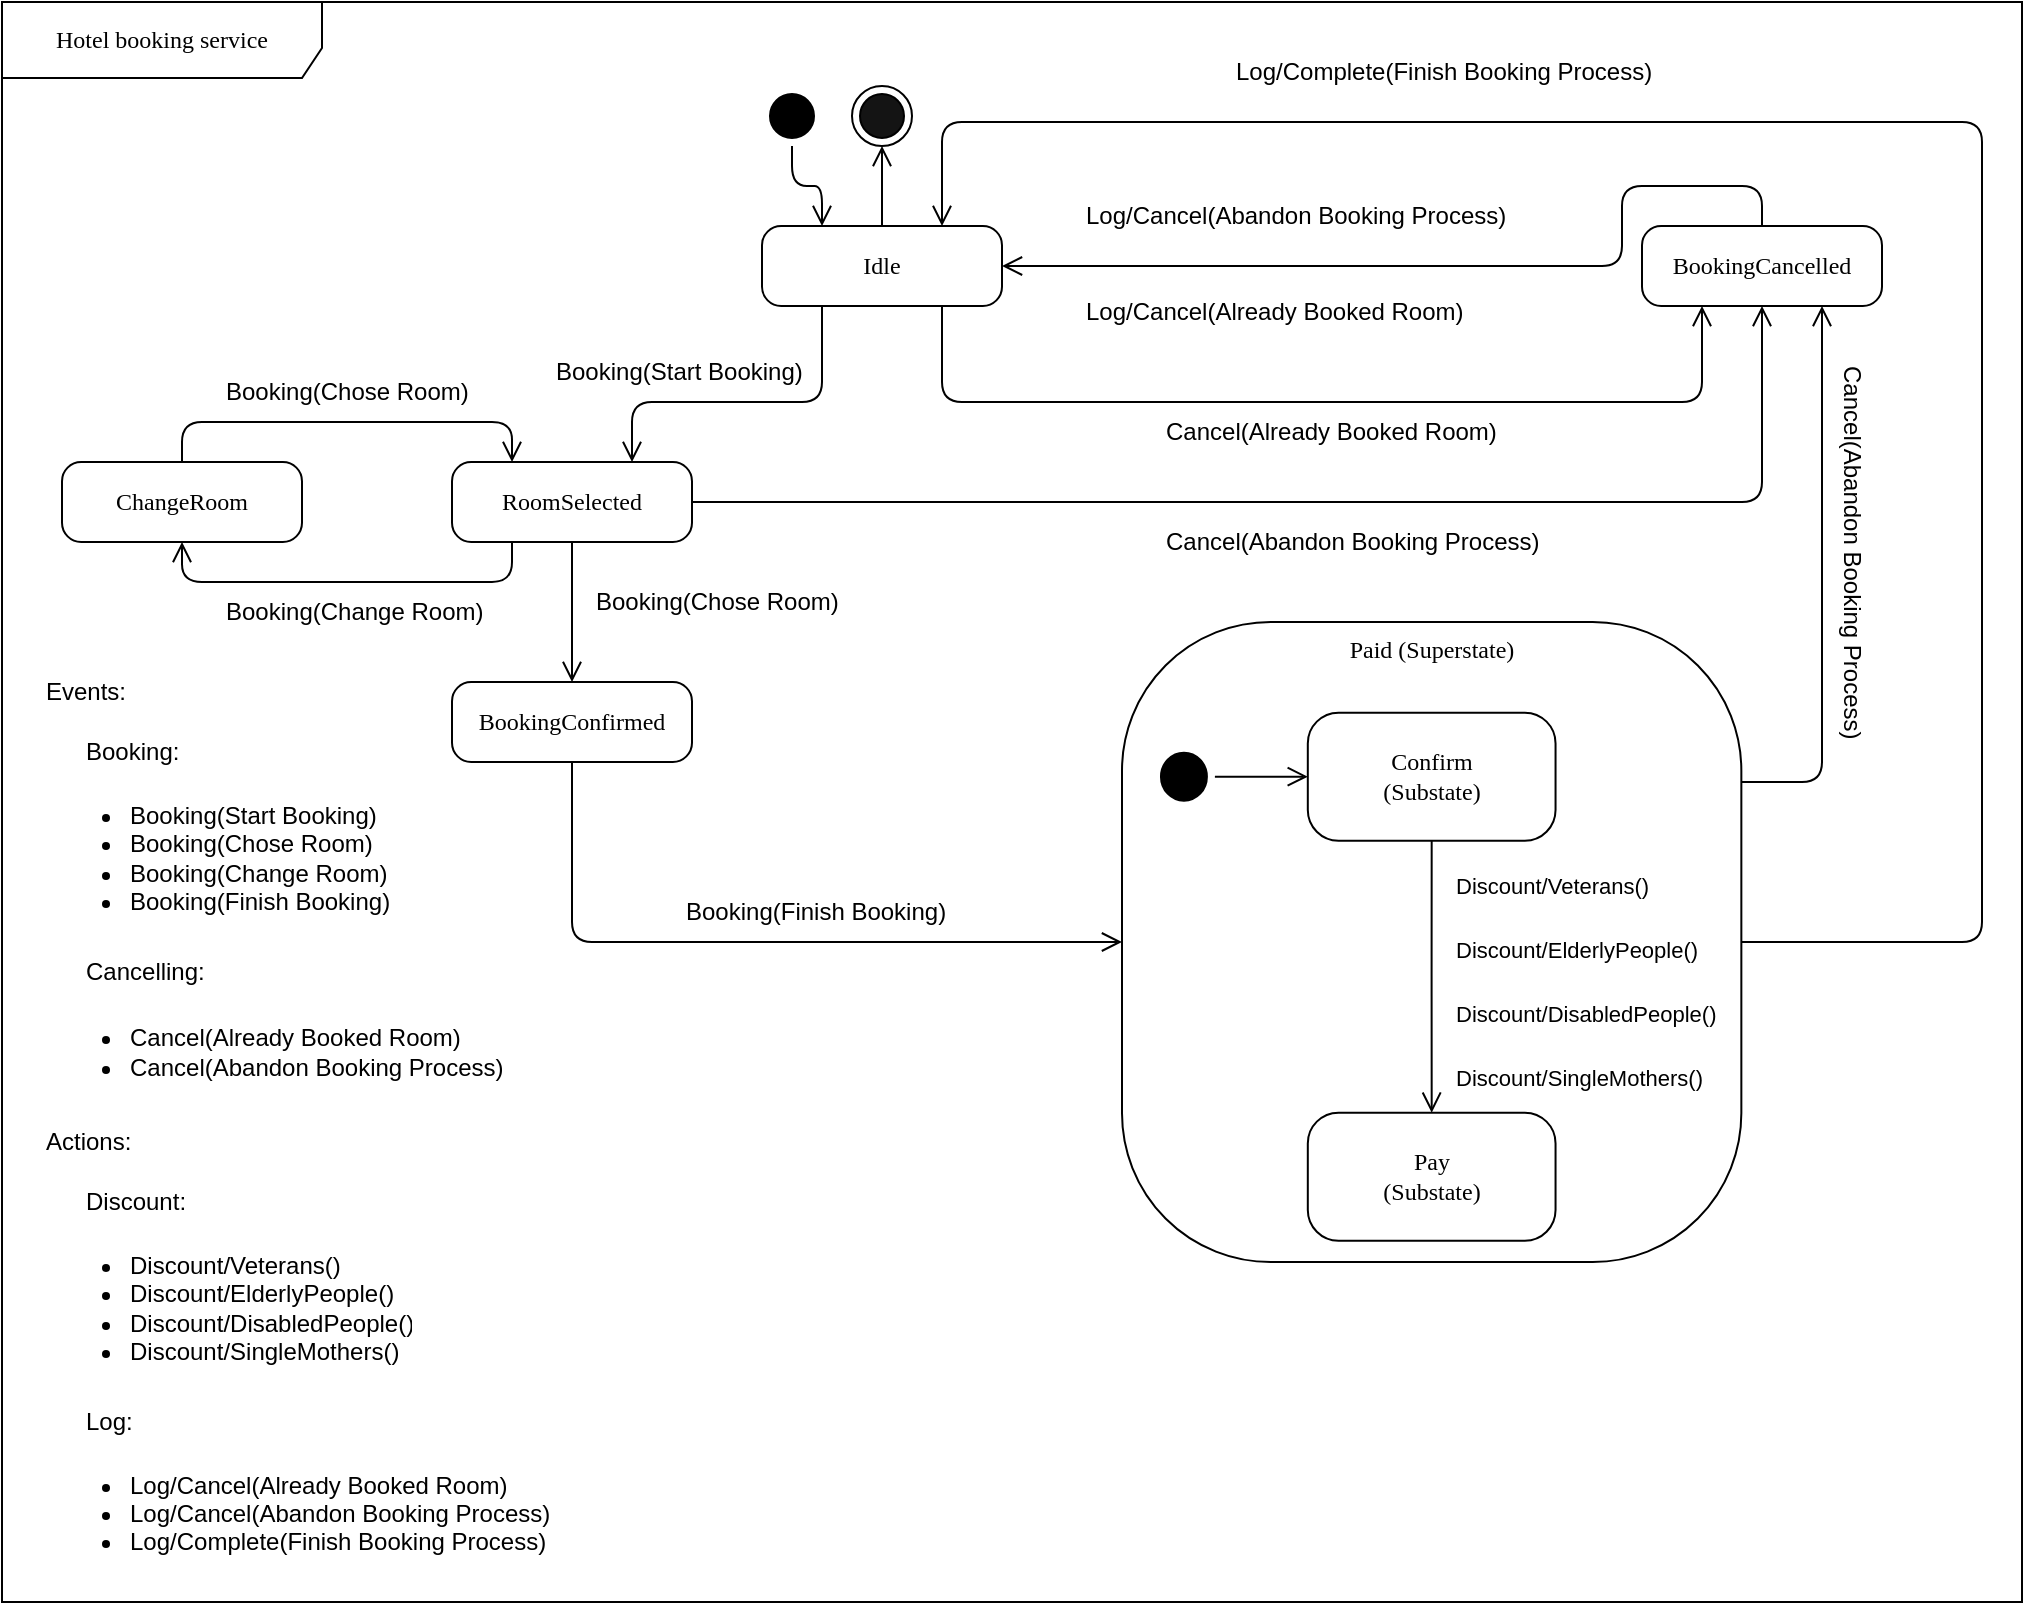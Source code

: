 <mxfile version="24.9.2">
  <diagram name="Page-1" id="V5H1fB20Eur3cs8W_2Rv">
    <mxGraphModel dx="1393" dy="773" grid="1" gridSize="10" guides="1" tooltips="1" connect="1" arrows="1" fold="1" page="1" pageScale="1" pageWidth="850" pageHeight="1100" math="0" shadow="0">
      <root>
        <mxCell id="0" />
        <mxCell id="1" parent="0" />
        <mxCell id="B95HNSGTWGggeoni3Ynj-1" value="Hotel booking service" style="shape=umlFrame;whiteSpace=wrap;html=1;rounded=1;shadow=0;comic=0;labelBackgroundColor=none;strokeWidth=1;fontFamily=Verdana;fontSize=12;align=center;width=160;height=38;" parent="1" vertex="1">
          <mxGeometry x="300" y="110" width="1010" height="800" as="geometry" />
        </mxCell>
        <mxCell id="B95HNSGTWGggeoni3Ynj-2" value="Idle" style="rounded=1;whiteSpace=wrap;html=1;arcSize=24;shadow=0;comic=0;labelBackgroundColor=none;fontFamily=Verdana;fontSize=12;align=center;" parent="1" vertex="1">
          <mxGeometry x="680" y="222" width="120" height="40" as="geometry" />
        </mxCell>
        <mxCell id="B95HNSGTWGggeoni3Ynj-3" value="RoomSelected " style="rounded=1;whiteSpace=wrap;html=1;arcSize=24;shadow=0;comic=0;labelBackgroundColor=none;fontFamily=Verdana;fontSize=12;align=center;" parent="1" vertex="1">
          <mxGeometry x="525" y="340" width="120" height="40" as="geometry" />
        </mxCell>
        <mxCell id="B95HNSGTWGggeoni3Ynj-4" value="BookingConfirmed " style="rounded=1;whiteSpace=wrap;html=1;arcSize=24;shadow=0;comic=0;labelBackgroundColor=none;fontFamily=Verdana;fontSize=12;align=center;" parent="1" vertex="1">
          <mxGeometry x="525" y="450" width="120" height="40" as="geometry" />
        </mxCell>
        <mxCell id="B95HNSGTWGggeoni3Ynj-5" value="ChangeRoom " style="rounded=1;whiteSpace=wrap;html=1;arcSize=24;shadow=0;comic=0;labelBackgroundColor=none;fontFamily=Verdana;fontSize=12;align=center;" parent="1" vertex="1">
          <mxGeometry x="330" y="340" width="120" height="40" as="geometry" />
        </mxCell>
        <mxCell id="B95HNSGTWGggeoni3Ynj-6" value="BookingCancelled " style="rounded=1;whiteSpace=wrap;html=1;arcSize=24;shadow=0;comic=0;labelBackgroundColor=none;fontFamily=Verdana;fontSize=12;align=center;" parent="1" vertex="1">
          <mxGeometry x="1120" y="222" width="120" height="40" as="geometry" />
        </mxCell>
        <mxCell id="B95HNSGTWGggeoni3Ynj-7" value="" style="group" parent="1" vertex="1" connectable="0">
          <mxGeometry x="860" y="420" width="320" height="320" as="geometry" />
        </mxCell>
        <mxCell id="B95HNSGTWGggeoni3Ynj-8" value="Paid (Superstate)" style="rounded=1;whiteSpace=wrap;html=1;arcSize=24;shadow=0;comic=0;labelBackgroundColor=none;fontFamily=Verdana;fontSize=12;align=center;verticalAlign=top;" parent="B95HNSGTWGggeoni3Ynj-7" vertex="1">
          <mxGeometry width="309.677" height="320" as="geometry" />
        </mxCell>
        <mxCell id="B95HNSGTWGggeoni3Ynj-9" value="Confirm&lt;div&gt;(Substate)&lt;/div&gt;" style="rounded=1;whiteSpace=wrap;html=1;arcSize=24;shadow=0;comic=0;labelBackgroundColor=none;fontFamily=Verdana;fontSize=12;align=center;" parent="B95HNSGTWGggeoni3Ynj-7" vertex="1">
          <mxGeometry x="92.903" y="45.333" width="123.871" height="64" as="geometry" />
        </mxCell>
        <mxCell id="B95HNSGTWGggeoni3Ynj-10" value="Pay&lt;div&gt;(Substate)&lt;/div&gt;" style="rounded=1;whiteSpace=wrap;html=1;arcSize=24;shadow=0;comic=0;labelBackgroundColor=none;fontFamily=Verdana;fontSize=12;align=center;" parent="B95HNSGTWGggeoni3Ynj-7" vertex="1">
          <mxGeometry x="92.903" y="245.333" width="123.871" height="64" as="geometry" />
        </mxCell>
        <mxCell id="B95HNSGTWGggeoni3Ynj-11" style="edgeStyle=orthogonalEdgeStyle;html=1;labelBackgroundColor=none;endArrow=open;endSize=8;fontFamily=Verdana;fontSize=12;align=left;exitX=0.5;exitY=1;exitDx=0;exitDy=0;" parent="B95HNSGTWGggeoni3Ynj-7" source="B95HNSGTWGggeoni3Ynj-9" target="B95HNSGTWGggeoni3Ynj-10" edge="1">
          <mxGeometry relative="1" as="geometry">
            <mxPoint x="-258.065" y="149.333" as="sourcePoint" />
            <mxPoint x="-72.258" y="149.333" as="targetPoint" />
            <Array as="points" />
          </mxGeometry>
        </mxCell>
        <mxCell id="B95HNSGTWGggeoni3Ynj-12" value="Discount/Veterans()" style="text;html=1;align=left;verticalAlign=middle;resizable=0;points=[];autosize=1;strokeColor=none;fillColor=none;fontSize=11;" parent="B95HNSGTWGggeoni3Ynj-7" vertex="1">
          <mxGeometry x="165.161" y="117.333" width="120" height="30" as="geometry" />
        </mxCell>
        <mxCell id="B95HNSGTWGggeoni3Ynj-13" value="Discount/ElderlyPeople()" style="text;html=1;align=left;verticalAlign=middle;resizable=0;points=[];autosize=1;strokeColor=none;fillColor=none;fontSize=11;" parent="B95HNSGTWGggeoni3Ynj-7" vertex="1">
          <mxGeometry x="165.161" y="149.333" width="140" height="30" as="geometry" />
        </mxCell>
        <mxCell id="B95HNSGTWGggeoni3Ynj-14" value="Discount/DisabledPeople()" style="text;html=1;align=left;verticalAlign=middle;resizable=0;points=[];autosize=1;strokeColor=none;fillColor=none;fontSize=11;" parent="B95HNSGTWGggeoni3Ynj-7" vertex="1">
          <mxGeometry x="165.161" y="181.333" width="150" height="30" as="geometry" />
        </mxCell>
        <mxCell id="B95HNSGTWGggeoni3Ynj-15" value="Discount/SingleMothers()" style="text;html=1;align=left;verticalAlign=middle;resizable=0;points=[];autosize=1;strokeColor=none;fillColor=none;fontSize=11;" parent="B95HNSGTWGggeoni3Ynj-7" vertex="1">
          <mxGeometry x="165.161" y="213.333" width="150" height="30" as="geometry" />
        </mxCell>
        <mxCell id="B95HNSGTWGggeoni3Ynj-16" value="" style="ellipse;html=1;shape=startState;rounded=1;shadow=0;comic=0;labelBackgroundColor=none;fontFamily=Verdana;fontSize=12;align=center;direction=south;fillStyle=auto;fillColor=#000000;" parent="B95HNSGTWGggeoni3Ynj-7" vertex="1">
          <mxGeometry x="15.484" y="61.333" width="30.968" height="32" as="geometry" />
        </mxCell>
        <mxCell id="B95HNSGTWGggeoni3Ynj-17" style="edgeStyle=orthogonalEdgeStyle;html=1;labelBackgroundColor=none;endArrow=open;endSize=8;fontFamily=Verdana;fontSize=12;align=left;entryX=0;entryY=0.5;entryDx=0;entryDy=0;" parent="B95HNSGTWGggeoni3Ynj-7" source="B95HNSGTWGggeoni3Ynj-16" target="B95HNSGTWGggeoni3Ynj-9" edge="1">
          <mxGeometry relative="1" as="geometry">
            <mxPoint x="87.742" y="77.333" as="targetPoint" />
          </mxGeometry>
        </mxCell>
        <mxCell id="B95HNSGTWGggeoni3Ynj-18" value="" style="ellipse;html=1;shape=startState;rounded=1;shadow=0;comic=0;labelBackgroundColor=none;fontFamily=Verdana;fontSize=12;align=center;direction=south;fillStyle=auto;fillColor=#000000;" parent="1" vertex="1">
          <mxGeometry x="680" y="152" width="30" height="30" as="geometry" />
        </mxCell>
        <mxCell id="B95HNSGTWGggeoni3Ynj-19" style="edgeStyle=orthogonalEdgeStyle;html=1;labelBackgroundColor=none;endArrow=open;endSize=8;fontFamily=Verdana;fontSize=12;align=left;entryX=0.25;entryY=0;entryDx=0;entryDy=0;" parent="1" source="B95HNSGTWGggeoni3Ynj-18" target="B95HNSGTWGggeoni3Ynj-2" edge="1">
          <mxGeometry relative="1" as="geometry">
            <mxPoint x="580" y="141" as="targetPoint" />
            <Array as="points">
              <mxPoint x="695" y="202" />
              <mxPoint x="710" y="202" />
            </Array>
          </mxGeometry>
        </mxCell>
        <mxCell id="B95HNSGTWGggeoni3Ynj-20" value="" style="ellipse;html=1;shape=endState;rounded=1;shadow=0;comic=0;labelBackgroundColor=none;fontFamily=Verdana;fontSize=12;align=center;fillColor=#141414;" parent="1" vertex="1">
          <mxGeometry x="725" y="152" width="30" height="30" as="geometry" />
        </mxCell>
        <mxCell id="B95HNSGTWGggeoni3Ynj-21" style="edgeStyle=elbowEdgeStyle;html=1;labelBackgroundColor=none;endArrow=open;endSize=8;fontFamily=Verdana;fontSize=12;align=left;exitX=0.5;exitY=0;exitDx=0;exitDy=0;" parent="1" source="B95HNSGTWGggeoni3Ynj-2" target="B95HNSGTWGggeoni3Ynj-20" edge="1">
          <mxGeometry relative="1" as="geometry">
            <mxPoint x="490" y="169" as="sourcePoint" />
          </mxGeometry>
        </mxCell>
        <mxCell id="B95HNSGTWGggeoni3Ynj-22" value="Cancel(Already Booked Room)" style="text;html=1;align=left;verticalAlign=middle;resizable=0;points=[];autosize=1;strokeColor=none;fillColor=none;" parent="1" vertex="1">
          <mxGeometry x="880" y="310" width="190" height="30" as="geometry" />
        </mxCell>
        <mxCell id="B95HNSGTWGggeoni3Ynj-23" style="edgeStyle=orthogonalEdgeStyle;html=1;labelBackgroundColor=none;endArrow=open;endSize=8;fontFamily=Verdana;fontSize=12;align=left;exitX=1;exitY=0.5;exitDx=0;exitDy=0;entryX=0.5;entryY=1;entryDx=0;entryDy=0;" parent="1" source="B95HNSGTWGggeoni3Ynj-3" target="B95HNSGTWGggeoni3Ynj-6" edge="1">
          <mxGeometry relative="1" as="geometry">
            <mxPoint x="770" y="430" as="sourcePoint" />
            <mxPoint x="1190" y="290" as="targetPoint" />
            <Array as="points" />
          </mxGeometry>
        </mxCell>
        <mxCell id="B95HNSGTWGggeoni3Ynj-24" value="Cancel(Abandon Booking Process)" style="text;html=1;align=left;verticalAlign=middle;resizable=0;points=[];autosize=1;strokeColor=none;fillColor=none;" parent="1" vertex="1">
          <mxGeometry x="880" y="365" width="210" height="30" as="geometry" />
        </mxCell>
        <mxCell id="B95HNSGTWGggeoni3Ynj-25" style="edgeStyle=orthogonalEdgeStyle;html=1;labelBackgroundColor=none;endArrow=open;endSize=8;fontFamily=Verdana;fontSize=12;align=left;entryX=0.75;entryY=0;entryDx=0;entryDy=0;exitX=0.25;exitY=1;exitDx=0;exitDy=0;" parent="1" source="B95HNSGTWGggeoni3Ynj-2" target="B95HNSGTWGggeoni3Ynj-3" edge="1">
          <mxGeometry relative="1" as="geometry">
            <mxPoint x="440" y="310" as="sourcePoint" />
            <mxPoint x="620" y="310" as="targetPoint" />
            <Array as="points">
              <mxPoint x="710" y="310" />
              <mxPoint x="615" y="310" />
            </Array>
          </mxGeometry>
        </mxCell>
        <mxCell id="B95HNSGTWGggeoni3Ynj-26" style="edgeStyle=orthogonalEdgeStyle;html=1;labelBackgroundColor=none;endArrow=open;endSize=8;fontFamily=Verdana;fontSize=12;align=left;exitX=0.75;exitY=1;exitDx=0;exitDy=0;entryX=0.25;entryY=1;entryDx=0;entryDy=0;" parent="1" source="B95HNSGTWGggeoni3Ynj-2" target="B95HNSGTWGggeoni3Ynj-6" edge="1">
          <mxGeometry relative="1" as="geometry">
            <mxPoint x="970" y="292" as="sourcePoint" />
            <mxPoint x="1150" y="292" as="targetPoint" />
            <Array as="points">
              <mxPoint x="770" y="310" />
              <mxPoint x="1150" y="310" />
            </Array>
          </mxGeometry>
        </mxCell>
        <mxCell id="B95HNSGTWGggeoni3Ynj-27" style="edgeStyle=orthogonalEdgeStyle;html=1;labelBackgroundColor=none;endArrow=open;endSize=8;fontFamily=Verdana;fontSize=12;align=left;exitX=0.5;exitY=0;exitDx=0;exitDy=0;entryX=1;entryY=0.5;entryDx=0;entryDy=0;" parent="1" source="B95HNSGTWGggeoni3Ynj-6" target="B95HNSGTWGggeoni3Ynj-2" edge="1">
          <mxGeometry relative="1" as="geometry">
            <mxPoint x="960" y="152" as="sourcePoint" />
            <mxPoint x="1180" y="152" as="targetPoint" />
            <Array as="points">
              <mxPoint x="1180" y="202" />
              <mxPoint x="1110" y="202" />
              <mxPoint x="1110" y="242" />
            </Array>
          </mxGeometry>
        </mxCell>
        <mxCell id="B95HNSGTWGggeoni3Ynj-28" style="edgeStyle=orthogonalEdgeStyle;html=1;labelBackgroundColor=none;endArrow=open;endSize=8;fontFamily=Verdana;fontSize=12;align=left;entryX=0.5;entryY=0;entryDx=0;entryDy=0;exitX=0.5;exitY=1;exitDx=0;exitDy=0;" parent="1" source="B95HNSGTWGggeoni3Ynj-3" target="B95HNSGTWGggeoni3Ynj-4" edge="1">
          <mxGeometry relative="1" as="geometry">
            <mxPoint x="865" y="430" as="sourcePoint" />
            <mxPoint x="1045" y="430" as="targetPoint" />
            <Array as="points">
              <mxPoint x="585" y="410" />
              <mxPoint x="585" y="410" />
            </Array>
          </mxGeometry>
        </mxCell>
        <mxCell id="B95HNSGTWGggeoni3Ynj-29" style="edgeStyle=orthogonalEdgeStyle;html=1;labelBackgroundColor=none;endArrow=open;endSize=8;fontFamily=Verdana;fontSize=12;align=left;entryX=0.25;entryY=0;entryDx=0;entryDy=0;exitX=0.5;exitY=0;exitDx=0;exitDy=0;" parent="1" source="B95HNSGTWGggeoni3Ynj-5" target="B95HNSGTWGggeoni3Ynj-3" edge="1">
          <mxGeometry relative="1" as="geometry">
            <mxPoint x="395" y="324.79" as="sourcePoint" />
            <mxPoint x="575" y="324.79" as="targetPoint" />
            <Array as="points">
              <mxPoint x="390" y="320" />
              <mxPoint x="555" y="320" />
            </Array>
          </mxGeometry>
        </mxCell>
        <mxCell id="B95HNSGTWGggeoni3Ynj-30" style="edgeStyle=orthogonalEdgeStyle;html=1;labelBackgroundColor=none;endArrow=open;endSize=8;fontFamily=Verdana;fontSize=12;align=left;entryX=0.5;entryY=1;entryDx=0;entryDy=0;exitX=0.25;exitY=1;exitDx=0;exitDy=0;" parent="1" source="B95HNSGTWGggeoni3Ynj-3" target="B95HNSGTWGggeoni3Ynj-5" edge="1">
          <mxGeometry relative="1" as="geometry">
            <mxPoint x="375" y="420" as="sourcePoint" />
            <mxPoint x="555" y="420" as="targetPoint" />
            <Array as="points">
              <mxPoint x="555" y="400" />
              <mxPoint x="390" y="400" />
            </Array>
          </mxGeometry>
        </mxCell>
        <mxCell id="B95HNSGTWGggeoni3Ynj-31" style="edgeStyle=orthogonalEdgeStyle;html=1;labelBackgroundColor=none;endArrow=open;endSize=8;fontFamily=Verdana;fontSize=12;align=left;exitX=1;exitY=0.5;exitDx=0;exitDy=0;entryX=0.75;entryY=0;entryDx=0;entryDy=0;" parent="1" source="B95HNSGTWGggeoni3Ynj-8" target="B95HNSGTWGggeoni3Ynj-2" edge="1">
          <mxGeometry relative="1" as="geometry">
            <mxPoint x="1260" y="590" as="sourcePoint" />
            <mxPoint x="1440" y="590" as="targetPoint" />
            <Array as="points">
              <mxPoint x="1290" y="580" />
              <mxPoint x="1290" y="170" />
              <mxPoint x="770" y="170" />
            </Array>
          </mxGeometry>
        </mxCell>
        <mxCell id="B95HNSGTWGggeoni3Ynj-32" style="edgeStyle=orthogonalEdgeStyle;html=1;labelBackgroundColor=none;endArrow=open;endSize=8;fontFamily=Verdana;fontSize=12;align=left;entryX=0;entryY=0.5;entryDx=0;entryDy=0;exitX=0.5;exitY=1;exitDx=0;exitDy=0;" parent="1" source="B95HNSGTWGggeoni3Ynj-4" target="B95HNSGTWGggeoni3Ynj-8" edge="1">
          <mxGeometry relative="1" as="geometry">
            <mxPoint x="600" y="530" as="sourcePoint" />
            <mxPoint x="780" y="530" as="targetPoint" />
            <Array as="points">
              <mxPoint x="585" y="580" />
            </Array>
          </mxGeometry>
        </mxCell>
        <mxCell id="B95HNSGTWGggeoni3Ynj-33" style="edgeStyle=orthogonalEdgeStyle;html=1;labelBackgroundColor=none;endArrow=open;endSize=8;fontFamily=Verdana;fontSize=12;align=left;exitX=1;exitY=0.25;exitDx=0;exitDy=0;entryX=0.75;entryY=1;entryDx=0;entryDy=0;" parent="1" source="B95HNSGTWGggeoni3Ynj-8" target="B95HNSGTWGggeoni3Ynj-6" edge="1">
          <mxGeometry relative="1" as="geometry">
            <mxPoint x="1230" y="515" as="sourcePoint" />
            <mxPoint x="1250" y="320" as="targetPoint" />
            <Array as="points">
              <mxPoint x="1210" y="500" />
            </Array>
          </mxGeometry>
        </mxCell>
        <mxCell id="B95HNSGTWGggeoni3Ynj-34" value="Cancel(Abandon Booking Process)" style="text;html=1;align=left;verticalAlign=middle;resizable=0;points=[];autosize=1;strokeColor=none;fillColor=none;rotation=90;" parent="1" vertex="1">
          <mxGeometry x="1120" y="380" width="210" height="30" as="geometry" />
        </mxCell>
        <mxCell id="B95HNSGTWGggeoni3Ynj-35" value="Log/Complete(Finish Booking Process)" style="text;html=1;align=left;verticalAlign=middle;resizable=0;points=[];autosize=1;strokeColor=none;fillColor=none;" parent="1" vertex="1">
          <mxGeometry x="915" y="130" width="230" height="30" as="geometry" />
        </mxCell>
        <mxCell id="B95HNSGTWGggeoni3Ynj-36" value="Log/Cancel(Abandon Booking Process)" style="text;html=1;align=left;verticalAlign=middle;resizable=0;points=[];autosize=1;strokeColor=none;fillColor=none;" parent="1" vertex="1">
          <mxGeometry x="840" y="202" width="230" height="30" as="geometry" />
        </mxCell>
        <mxCell id="B95HNSGTWGggeoni3Ynj-37" value="Log/Cancel(Already Booked Room)" style="text;html=1;align=left;verticalAlign=middle;resizable=0;points=[];autosize=1;strokeColor=none;fillColor=none;" parent="1" vertex="1">
          <mxGeometry x="840" y="250" width="210" height="30" as="geometry" />
        </mxCell>
        <mxCell id="B95HNSGTWGggeoni3Ynj-38" value="Booking(Change Room)" style="text;html=1;align=left;verticalAlign=middle;resizable=0;points=[];autosize=1;strokeColor=none;fillColor=none;" parent="1" vertex="1">
          <mxGeometry x="410" y="400" width="150" height="30" as="geometry" />
        </mxCell>
        <mxCell id="B95HNSGTWGggeoni3Ynj-39" value="Booking(Chose Room)" style="text;html=1;align=left;verticalAlign=middle;resizable=0;points=[];autosize=1;strokeColor=none;fillColor=none;" parent="1" vertex="1">
          <mxGeometry x="410" y="290" width="140" height="30" as="geometry" />
        </mxCell>
        <mxCell id="B95HNSGTWGggeoni3Ynj-40" value="Booking(Chose Room)" style="text;html=1;align=left;verticalAlign=middle;resizable=0;points=[];autosize=1;strokeColor=none;fillColor=none;" parent="1" vertex="1">
          <mxGeometry x="595" y="395" width="140" height="30" as="geometry" />
        </mxCell>
        <mxCell id="B95HNSGTWGggeoni3Ynj-41" value="Booking(Start Booking)" style="text;html=1;align=left;verticalAlign=middle;resizable=0;points=[];autosize=1;strokeColor=none;fillColor=none;" parent="1" vertex="1">
          <mxGeometry x="575" y="280" width="150" height="30" as="geometry" />
        </mxCell>
        <mxCell id="B95HNSGTWGggeoni3Ynj-42" value="Booking(Finish Booking)" style="text;html=1;align=left;verticalAlign=middle;resizable=0;points=[];autosize=1;strokeColor=none;fillColor=none;" parent="1" vertex="1">
          <mxGeometry x="640" y="550" width="150" height="30" as="geometry" />
        </mxCell>
        <mxCell id="B95HNSGTWGggeoni3Ynj-43" value="" style="group" parent="1" vertex="1" connectable="0">
          <mxGeometry x="320" y="440" width="265" height="450" as="geometry" />
        </mxCell>
        <mxCell id="B95HNSGTWGggeoni3Ynj-44" value="Events:" style="text;html=1;align=left;verticalAlign=middle;resizable=0;points=[];autosize=1;strokeColor=none;fillColor=none;" parent="B95HNSGTWGggeoni3Ynj-43" vertex="1">
          <mxGeometry width="60" height="30" as="geometry" />
        </mxCell>
        <mxCell id="B95HNSGTWGggeoni3Ynj-45" value="Booking:" style="text;html=1;align=left;verticalAlign=middle;resizable=0;points=[];autosize=1;strokeColor=none;fillColor=none;" parent="B95HNSGTWGggeoni3Ynj-43" vertex="1">
          <mxGeometry x="20" y="30" width="70" height="30" as="geometry" />
        </mxCell>
        <mxCell id="B95HNSGTWGggeoni3Ynj-46" value="Cancelling:" style="text;html=1;align=left;verticalAlign=middle;resizable=0;points=[];autosize=1;strokeColor=none;fillColor=none;" parent="B95HNSGTWGggeoni3Ynj-43" vertex="1">
          <mxGeometry x="20" y="140" width="80" height="30" as="geometry" />
        </mxCell>
        <mxCell id="B95HNSGTWGggeoni3Ynj-47" value="Actions:" style="text;html=1;align=left;verticalAlign=middle;resizable=0;points=[];autosize=1;strokeColor=none;fillColor=none;" parent="B95HNSGTWGggeoni3Ynj-43" vertex="1">
          <mxGeometry y="225" width="70" height="30" as="geometry" />
        </mxCell>
        <mxCell id="B95HNSGTWGggeoni3Ynj-48" value="Discount:" style="text;html=1;align=left;verticalAlign=middle;resizable=0;points=[];autosize=1;strokeColor=none;fillColor=none;" parent="B95HNSGTWGggeoni3Ynj-43" vertex="1">
          <mxGeometry x="20" y="255" width="70" height="30" as="geometry" />
        </mxCell>
        <mxCell id="B95HNSGTWGggeoni3Ynj-49" value="Log:" style="text;html=1;align=left;verticalAlign=middle;resizable=0;points=[];autosize=1;strokeColor=none;fillColor=none;" parent="B95HNSGTWGggeoni3Ynj-43" vertex="1">
          <mxGeometry x="20" y="365" width="50" height="30" as="geometry" />
        </mxCell>
        <mxCell id="B95HNSGTWGggeoni3Ynj-50" value="&lt;ul&gt;&lt;li&gt;&lt;span style=&quot;text-wrap: nowrap;&quot;&gt;Booking(Start Booking)&lt;/span&gt;&lt;br&gt;&lt;/li&gt;&lt;li&gt;&lt;span style=&quot;text-wrap: nowrap;&quot;&gt;Booking(Chose Room)&lt;/span&gt;&lt;br&gt;&lt;/li&gt;&lt;li&gt;&lt;span style=&quot;text-wrap: nowrap;&quot;&gt;Booking(Change Room)&lt;/span&gt;&lt;br&gt;&lt;/li&gt;&lt;li&gt;&lt;span style=&quot;text-wrap: nowrap;&quot;&gt;Booking(Finish Booking)&lt;br&gt;&lt;/span&gt;&lt;/li&gt;&lt;/ul&gt;" style="text;strokeColor=none;fillColor=none;html=1;verticalAlign=middle;overflow=hidden;spacingBottom=0;spacingTop=-5;spacing=2;spacingRight=0;fontSize=12;align=left;whiteSpace=wrap;spacingLeft=-13;" parent="B95HNSGTWGggeoni3Ynj-43" vertex="1">
          <mxGeometry x="15" y="60" width="170" height="80" as="geometry" />
        </mxCell>
        <mxCell id="B95HNSGTWGggeoni3Ynj-51" value="&lt;ul&gt;&lt;li&gt;&lt;span style=&quot;text-wrap: nowrap;&quot;&gt;Cancel(Already Booked Room)&lt;/span&gt;&lt;br&gt;&lt;/li&gt;&lt;li&gt;&lt;span style=&quot;text-wrap: nowrap;&quot;&gt;Cancel(Abandon Booking Process)&lt;/span&gt;&lt;br&gt;&lt;/li&gt;&lt;/ul&gt;" style="text;strokeColor=none;fillColor=none;html=1;verticalAlign=middle;overflow=hidden;spacingBottom=0;spacingTop=-5;spacing=2;spacingRight=0;fontSize=12;align=left;whiteSpace=wrap;spacingLeft=-13;" parent="B95HNSGTWGggeoni3Ynj-43" vertex="1">
          <mxGeometry x="15" y="170" width="230" height="55" as="geometry" />
        </mxCell>
        <mxCell id="B95HNSGTWGggeoni3Ynj-52" value="&lt;ul&gt;&lt;li&gt;&lt;span style=&quot;text-wrap: nowrap; background-color: initial;&quot;&gt;Log/Cancel(Already Booked Room)&lt;/span&gt;&lt;/li&gt;&lt;li&gt;&lt;span style=&quot;text-wrap: nowrap;&quot;&gt;Log/Cancel(Abandon Booking Process)&lt;/span&gt;&lt;br&gt;&lt;/li&gt;&lt;li&gt;&lt;span style=&quot;text-wrap: nowrap;&quot;&gt;Log/Complete(Finish Booking Process)&lt;br&gt;&lt;/span&gt;&lt;/li&gt;&lt;/ul&gt;" style="text;strokeColor=none;fillColor=none;html=1;verticalAlign=middle;overflow=hidden;spacingBottom=0;spacingTop=-5;spacing=2;spacingRight=0;fontSize=12;align=left;whiteSpace=wrap;spacingLeft=-13;" parent="B95HNSGTWGggeoni3Ynj-43" vertex="1">
          <mxGeometry x="15" y="395" width="250" height="55" as="geometry" />
        </mxCell>
        <mxCell id="B95HNSGTWGggeoni3Ynj-53" value="&lt;ul&gt;&lt;li&gt;&lt;span style=&quot;text-wrap: nowrap; background-color: initial;&quot;&gt;Discount/Veterans()&lt;/span&gt;&lt;/li&gt;&lt;li&gt;&lt;span style=&quot;text-wrap: nowrap;&quot;&gt;Discount/ElderlyPeople()&lt;/span&gt;&lt;br&gt;&lt;/li&gt;&lt;li&gt;&lt;span style=&quot;text-wrap: nowrap;&quot;&gt;Discount/DisabledPeople()&lt;/span&gt;&lt;br&gt;&lt;/li&gt;&lt;li&gt;&lt;span style=&quot;text-wrap: nowrap;&quot;&gt;Discount/SingleMothers()&lt;br&gt;&lt;/span&gt;&lt;/li&gt;&lt;/ul&gt;" style="text;strokeColor=none;fillColor=none;html=1;verticalAlign=middle;overflow=hidden;spacingBottom=0;spacingTop=-5;spacing=2;spacingRight=0;fontSize=12;align=left;whiteSpace=wrap;spacingLeft=-13;" parent="B95HNSGTWGggeoni3Ynj-43" vertex="1">
          <mxGeometry x="15" y="285" width="170" height="80" as="geometry" />
        </mxCell>
      </root>
    </mxGraphModel>
  </diagram>
</mxfile>
